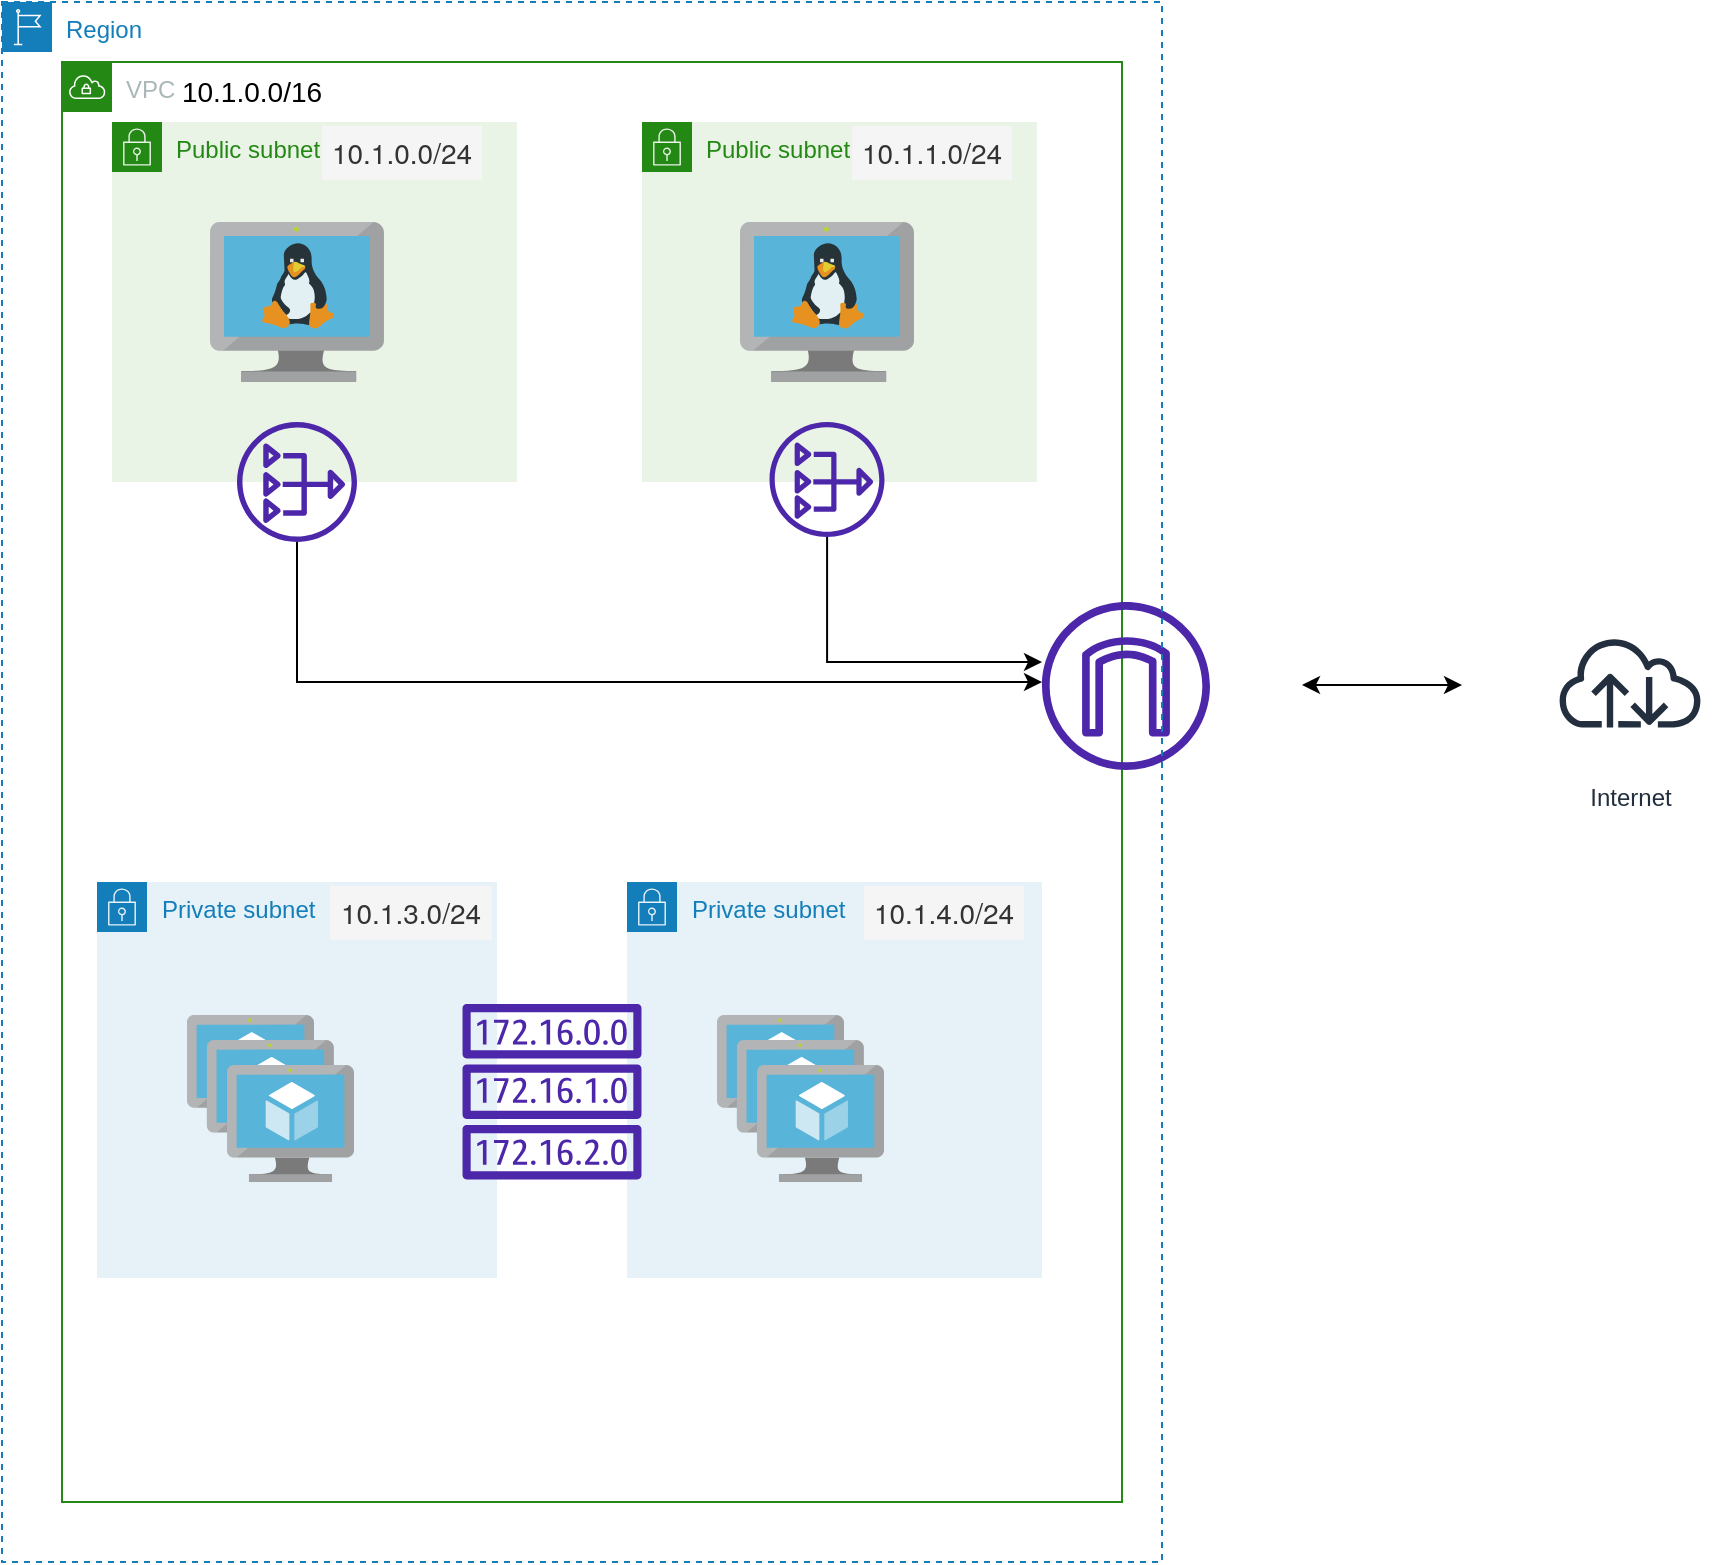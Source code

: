 <mxfile version="21.2.9" type="github">
  <diagram name="Page-1" id="6-Zn9v4l2fyGRjzBr8fY">
    <mxGraphModel dx="1642" dy="1106" grid="1" gridSize="10" guides="1" tooltips="1" connect="1" arrows="1" fold="1" page="1" pageScale="1" pageWidth="850" pageHeight="1100" math="0" shadow="0">
      <root>
        <mxCell id="0" />
        <mxCell id="1" parent="0" />
        <mxCell id="COJncJp6aSizaBW7J1tg-3" value="VPC" style="points=[[0,0],[0.25,0],[0.5,0],[0.75,0],[1,0],[1,0.25],[1,0.5],[1,0.75],[1,1],[0.75,1],[0.5,1],[0.25,1],[0,1],[0,0.75],[0,0.5],[0,0.25]];outlineConnect=0;gradientColor=none;html=1;whiteSpace=wrap;fontSize=12;fontStyle=0;container=1;pointerEvents=0;collapsible=0;recursiveResize=0;shape=mxgraph.aws4.group;grIcon=mxgraph.aws4.group_vpc;strokeColor=#248814;fillColor=none;verticalAlign=top;align=left;spacingLeft=30;fontColor=#AAB7B8;dashed=0;" parent="1" vertex="1">
          <mxGeometry x="-120" y="150" width="530" height="720" as="geometry" />
        </mxCell>
        <mxCell id="COJncJp6aSizaBW7J1tg-4" value="&lt;font style=&quot;font-size: 14px;&quot;&gt;10.1.0.0/16&lt;/font&gt;" style="text;strokeColor=none;align=center;fillColor=none;html=1;verticalAlign=middle;whiteSpace=wrap;rounded=0;" parent="COJncJp6aSizaBW7J1tg-3" vertex="1">
          <mxGeometry x="40" width="110" height="30" as="geometry" />
        </mxCell>
        <mxCell id="ulsL8Tc06-5OQOIh5rSR-13" value="" style="sketch=0;outlineConnect=0;fontColor=#232F3E;gradientColor=none;fillColor=#4D27AA;strokeColor=none;dashed=0;verticalLabelPosition=bottom;verticalAlign=top;align=center;html=1;fontSize=12;fontStyle=0;aspect=fixed;pointerEvents=1;shape=mxgraph.aws4.internet_gateway;" parent="1" vertex="1">
          <mxGeometry x="370" y="420" width="84" height="84" as="geometry" />
        </mxCell>
        <mxCell id="ulsL8Tc06-5OQOIh5rSR-15" value="Internet" style="sketch=0;outlineConnect=0;fontColor=#232F3E;gradientColor=none;strokeColor=#232F3E;fillColor=#ffffff;dashed=0;verticalLabelPosition=bottom;verticalAlign=top;align=center;html=1;fontSize=12;fontStyle=0;aspect=fixed;shape=mxgraph.aws4.resourceIcon;resIcon=mxgraph.aws4.internet;" parent="1" vertex="1">
          <mxGeometry x="620" y="416" width="88" height="88" as="geometry" />
        </mxCell>
        <mxCell id="ulsL8Tc06-5OQOIh5rSR-25" value="" style="endArrow=classic;startArrow=classic;html=1;rounded=0;" parent="1" edge="1">
          <mxGeometry width="50" height="50" relative="1" as="geometry">
            <mxPoint x="500" y="461.5" as="sourcePoint" />
            <mxPoint x="580" y="461.5" as="targetPoint" />
            <Array as="points">
              <mxPoint x="530" y="461.5" />
            </Array>
          </mxGeometry>
        </mxCell>
        <mxCell id="ulsL8Tc06-5OQOIh5rSR-42" value="Region" style="points=[[0,0],[0.25,0],[0.5,0],[0.75,0],[1,0],[1,0.25],[1,0.5],[1,0.75],[1,1],[0.75,1],[0.5,1],[0.25,1],[0,1],[0,0.75],[0,0.5],[0,0.25]];outlineConnect=0;gradientColor=none;html=1;whiteSpace=wrap;fontSize=12;fontStyle=0;container=1;pointerEvents=0;collapsible=0;recursiveResize=0;shape=mxgraph.aws4.group;grIcon=mxgraph.aws4.group_region;strokeColor=#147EBA;fillColor=none;verticalAlign=top;align=left;spacingLeft=30;fontColor=#147EBA;dashed=1;" parent="1" vertex="1">
          <mxGeometry x="-150" y="120" width="580" height="780" as="geometry" />
        </mxCell>
        <mxCell id="ulsL8Tc06-5OQOIh5rSR-44" value="Public subnet" style="points=[[0,0],[0.25,0],[0.5,0],[0.75,0],[1,0],[1,0.25],[1,0.5],[1,0.75],[1,1],[0.75,1],[0.5,1],[0.25,1],[0,1],[0,0.75],[0,0.5],[0,0.25]];outlineConnect=0;gradientColor=none;html=1;whiteSpace=wrap;fontSize=12;fontStyle=0;container=1;pointerEvents=0;collapsible=0;recursiveResize=0;shape=mxgraph.aws4.group;grIcon=mxgraph.aws4.group_security_group;grStroke=0;strokeColor=#248814;fillColor=#E9F3E6;verticalAlign=top;align=left;spacingLeft=30;fontColor=#248814;dashed=0;" parent="ulsL8Tc06-5OQOIh5rSR-42" vertex="1">
          <mxGeometry x="55" y="60" width="202.5" height="180" as="geometry" />
        </mxCell>
        <mxCell id="COJncJp6aSizaBW7J1tg-8" value="&lt;div style=&quot;box-sizing: border-box; margin: 10px 0px; padding: 5px; background: rgb(245, 245, 245); color: rgb(51, 51, 51); font-family: &amp;quot;Helvetica Neue&amp;quot;, Helvetica, Arial, sans-serif; font-size: 14px;&quot; class=&quot;mx-snc-item&quot;&gt;10.1.0.0/24&lt;/div&gt;" style="text;strokeColor=none;align=center;fillColor=none;html=1;verticalAlign=middle;whiteSpace=wrap;rounded=0;" parent="ulsL8Tc06-5OQOIh5rSR-44" vertex="1">
          <mxGeometry x="115" width="60" height="30" as="geometry" />
        </mxCell>
        <mxCell id="COJncJp6aSizaBW7J1tg-10" value="" style="image;sketch=0;aspect=fixed;html=1;points=[];align=center;fontSize=12;image=img/lib/mscae/VM_Linux.svg;" parent="ulsL8Tc06-5OQOIh5rSR-44" vertex="1">
          <mxGeometry x="49.02" y="50" width="86.96" height="80" as="geometry" />
        </mxCell>
        <mxCell id="ulsL8Tc06-5OQOIh5rSR-46" value="Public subnet" style="points=[[0,0],[0.25,0],[0.5,0],[0.75,0],[1,0],[1,0.25],[1,0.5],[1,0.75],[1,1],[0.75,1],[0.5,1],[0.25,1],[0,1],[0,0.75],[0,0.5],[0,0.25]];outlineConnect=0;gradientColor=none;html=1;whiteSpace=wrap;fontSize=12;fontStyle=0;container=1;pointerEvents=0;collapsible=0;recursiveResize=0;shape=mxgraph.aws4.group;grIcon=mxgraph.aws4.group_security_group;grStroke=0;strokeColor=#248814;fillColor=#E9F3E6;verticalAlign=top;align=left;spacingLeft=30;fontColor=#248814;dashed=0;" parent="ulsL8Tc06-5OQOIh5rSR-42" vertex="1">
          <mxGeometry x="320" y="60" width="197.5" height="180" as="geometry" />
        </mxCell>
        <mxCell id="ulsL8Tc06-5OQOIh5rSR-47" value="&lt;div style=&quot;box-sizing: border-box; margin: 10px 0px; padding: 5px; background: rgb(245, 245, 245); color: rgb(51, 51, 51); font-family: &amp;quot;Helvetica Neue&amp;quot;, Helvetica, Arial, sans-serif; font-size: 14px;&quot; class=&quot;mx-snc-item&quot;&gt;10.1.1.0/24&lt;/div&gt;" style="text;strokeColor=none;align=center;fillColor=none;html=1;verticalAlign=middle;whiteSpace=wrap;rounded=0;" parent="ulsL8Tc06-5OQOIh5rSR-46" vertex="1">
          <mxGeometry x="115" width="60" height="30" as="geometry" />
        </mxCell>
        <mxCell id="ulsL8Tc06-5OQOIh5rSR-48" value="" style="image;sketch=0;aspect=fixed;html=1;points=[];align=center;fontSize=12;image=img/lib/mscae/VM_Linux.svg;" parent="ulsL8Tc06-5OQOIh5rSR-46" vertex="1">
          <mxGeometry x="49.02" y="50" width="86.96" height="80" as="geometry" />
        </mxCell>
        <mxCell id="ulsL8Tc06-5OQOIh5rSR-56" value="" style="sketch=0;outlineConnect=0;fontColor=#232F3E;gradientColor=none;fillColor=#4D27AA;strokeColor=none;dashed=0;verticalLabelPosition=bottom;verticalAlign=top;align=center;html=1;fontSize=12;fontStyle=0;aspect=fixed;pointerEvents=1;shape=mxgraph.aws4.nat_gateway;" parent="ulsL8Tc06-5OQOIh5rSR-46" vertex="1">
          <mxGeometry x="63.75" y="150" width="57.5" height="57.5" as="geometry" />
        </mxCell>
        <mxCell id="ulsL8Tc06-5OQOIh5rSR-9" value="Private subnet" style="points=[[0,0],[0.25,0],[0.5,0],[0.75,0],[1,0],[1,0.25],[1,0.5],[1,0.75],[1,1],[0.75,1],[0.5,1],[0.25,1],[0,1],[0,0.75],[0,0.5],[0,0.25]];outlineConnect=0;gradientColor=none;html=1;whiteSpace=wrap;fontSize=12;fontStyle=0;container=1;pointerEvents=0;collapsible=0;recursiveResize=0;shape=mxgraph.aws4.group;grIcon=mxgraph.aws4.group_security_group;grStroke=0;strokeColor=#147EBA;fillColor=#E6F2F8;verticalAlign=top;align=left;spacingLeft=30;fontColor=#147EBA;dashed=0;" parent="ulsL8Tc06-5OQOIh5rSR-42" vertex="1">
          <mxGeometry x="47.5" y="440" width="200" height="198" as="geometry" />
        </mxCell>
        <mxCell id="ulsL8Tc06-5OQOIh5rSR-19" value="" style="image;sketch=0;aspect=fixed;html=1;points=[];align=center;fontSize=12;image=img/lib/mscae/VM_Scale_Set.svg;" parent="ulsL8Tc06-5OQOIh5rSR-9" vertex="1">
          <mxGeometry x="45" y="66.5" width="83.5" height="83.5" as="geometry" />
        </mxCell>
        <mxCell id="ulsL8Tc06-5OQOIh5rSR-50" value="&lt;div style=&quot;box-sizing: border-box; margin: 10px 0px; padding: 5px; background: rgb(245, 245, 245); color: rgb(51, 51, 51); font-family: &amp;quot;Helvetica Neue&amp;quot;, Helvetica, Arial, sans-serif; font-size: 14px;&quot; class=&quot;mx-snc-item&quot;&gt;10.1.3.0/24&lt;/div&gt;" style="text;strokeColor=none;align=center;fillColor=none;html=1;verticalAlign=middle;whiteSpace=wrap;rounded=0;" parent="ulsL8Tc06-5OQOIh5rSR-9" vertex="1">
          <mxGeometry x="122.5" width="68.5" height="30" as="geometry" />
        </mxCell>
        <mxCell id="ulsL8Tc06-5OQOIh5rSR-51" value="Private subnet" style="points=[[0,0],[0.25,0],[0.5,0],[0.75,0],[1,0],[1,0.25],[1,0.5],[1,0.75],[1,1],[0.75,1],[0.5,1],[0.25,1],[0,1],[0,0.75],[0,0.5],[0,0.25]];outlineConnect=0;gradientColor=none;html=1;whiteSpace=wrap;fontSize=12;fontStyle=0;container=1;pointerEvents=0;collapsible=0;recursiveResize=0;shape=mxgraph.aws4.group;grIcon=mxgraph.aws4.group_security_group;grStroke=0;strokeColor=#147EBA;fillColor=#E6F2F8;verticalAlign=top;align=left;spacingLeft=30;fontColor=#147EBA;dashed=0;" parent="ulsL8Tc06-5OQOIh5rSR-42" vertex="1">
          <mxGeometry x="312.5" y="440" width="207.5" height="198" as="geometry" />
        </mxCell>
        <mxCell id="ulsL8Tc06-5OQOIh5rSR-52" value="" style="image;sketch=0;aspect=fixed;html=1;points=[];align=center;fontSize=12;image=img/lib/mscae/VM_Scale_Set.svg;" parent="ulsL8Tc06-5OQOIh5rSR-51" vertex="1">
          <mxGeometry x="45" y="66.5" width="83.5" height="83.5" as="geometry" />
        </mxCell>
        <mxCell id="ulsL8Tc06-5OQOIh5rSR-53" value="&lt;div style=&quot;box-sizing: border-box; margin: 10px 0px; padding: 5px; background: rgb(245, 245, 245); color: rgb(51, 51, 51); font-family: &amp;quot;Helvetica Neue&amp;quot;, Helvetica, Arial, sans-serif; font-size: 14px;&quot; class=&quot;mx-snc-item&quot;&gt;10.1.4.0/24&lt;/div&gt;" style="text;strokeColor=none;align=center;fillColor=none;html=1;verticalAlign=middle;whiteSpace=wrap;rounded=0;" parent="ulsL8Tc06-5OQOIh5rSR-51" vertex="1">
          <mxGeometry x="128.5" width="60" height="30" as="geometry" />
        </mxCell>
        <mxCell id="ulsL8Tc06-5OQOIh5rSR-2" value="" style="sketch=0;outlineConnect=0;fontColor=#232F3E;gradientColor=none;fillColor=#4D27AA;strokeColor=none;dashed=0;verticalLabelPosition=bottom;verticalAlign=top;align=center;html=1;fontSize=12;fontStyle=0;aspect=fixed;pointerEvents=1;shape=mxgraph.aws4.route_table;" parent="ulsL8Tc06-5OQOIh5rSR-42" vertex="1">
          <mxGeometry x="230" y="501" width="90" height="87.69" as="geometry" />
        </mxCell>
        <mxCell id="ulsL8Tc06-5OQOIh5rSR-57" value="" style="sketch=0;outlineConnect=0;fontColor=#232F3E;gradientColor=none;fillColor=#4D27AA;strokeColor=none;dashed=0;verticalLabelPosition=bottom;verticalAlign=top;align=center;html=1;fontSize=12;fontStyle=0;aspect=fixed;pointerEvents=1;shape=mxgraph.aws4.nat_gateway;" parent="ulsL8Tc06-5OQOIh5rSR-42" vertex="1">
          <mxGeometry x="117.5" y="210" width="60" height="60" as="geometry" />
        </mxCell>
        <mxCell id="ulsL8Tc06-5OQOIh5rSR-63" style="edgeStyle=orthogonalEdgeStyle;rounded=0;orthogonalLoop=1;jettySize=auto;html=1;" parent="1" source="ulsL8Tc06-5OQOIh5rSR-57" target="ulsL8Tc06-5OQOIh5rSR-13" edge="1">
          <mxGeometry relative="1" as="geometry">
            <Array as="points">
              <mxPoint x="-2" y="460" />
            </Array>
          </mxGeometry>
        </mxCell>
        <mxCell id="ulsL8Tc06-5OQOIh5rSR-64" style="edgeStyle=orthogonalEdgeStyle;rounded=0;orthogonalLoop=1;jettySize=auto;html=1;" parent="1" source="ulsL8Tc06-5OQOIh5rSR-56" target="ulsL8Tc06-5OQOIh5rSR-13" edge="1">
          <mxGeometry relative="1" as="geometry">
            <Array as="points">
              <mxPoint x="263" y="450" />
            </Array>
          </mxGeometry>
        </mxCell>
      </root>
    </mxGraphModel>
  </diagram>
</mxfile>
